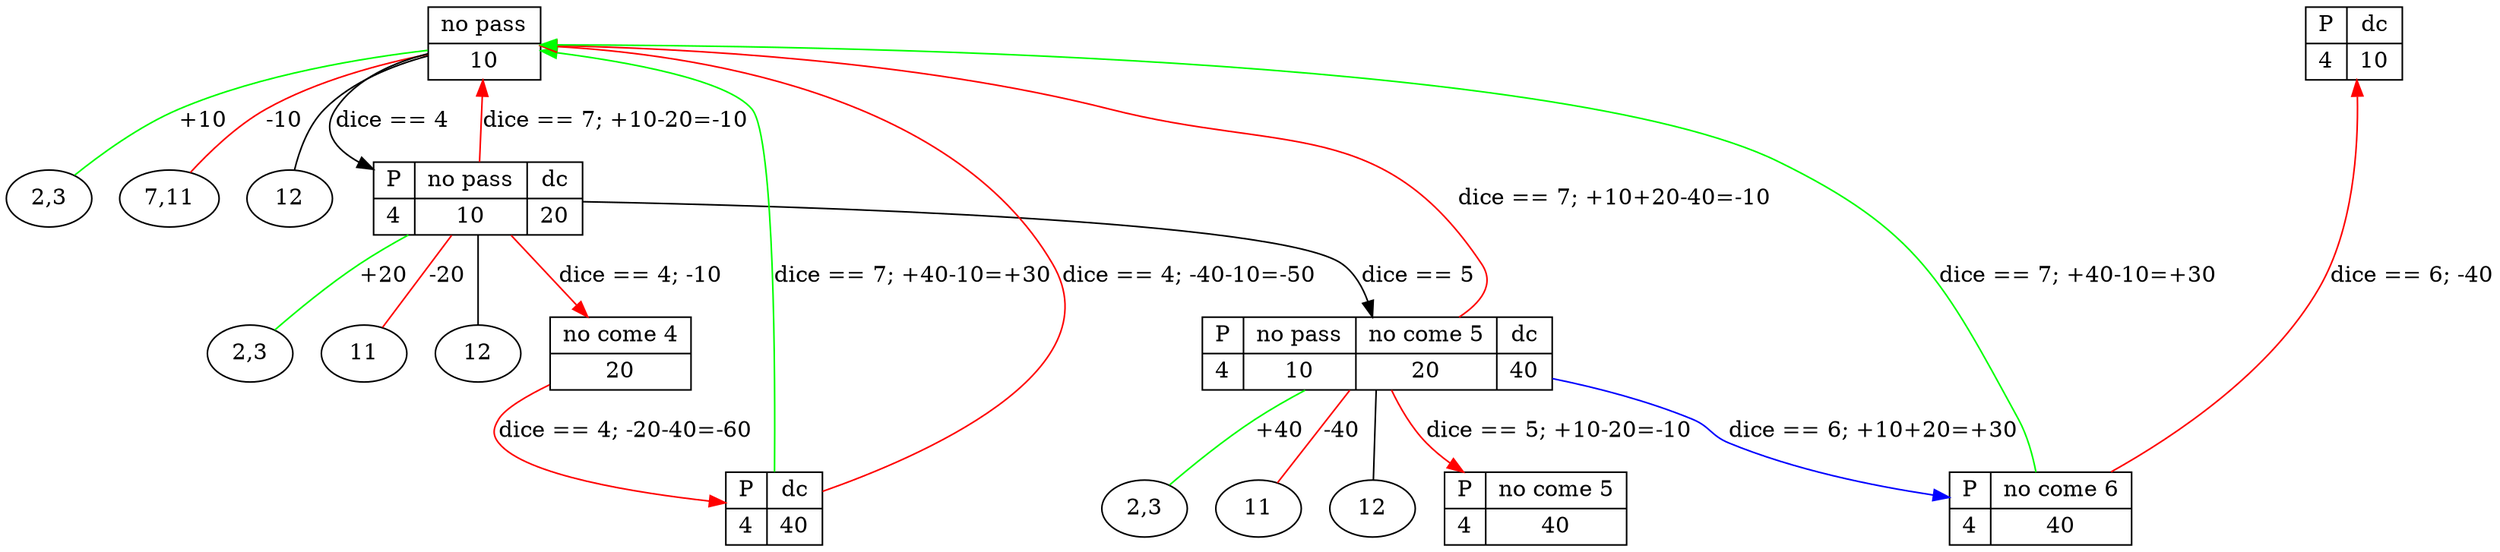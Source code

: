 digraph G {
    rankdir = TB;
    dice23 [rank = 0label="2,3"];
    dice711 [label="7,11"];
    dice12 [label="12"];

    dc20_dice23 [label="2,3"];
    dc20_dice11 [label="11"];
    dc20_dice12 [label="12"];

    dc40_dice23 [label="2,3"];
    dc40_dice11 [label="11"];
    dc40_dice12 [label="12"];

    {rank = same; dice23; dice711; dice12}
    start [label="{no pass|10}", shape=record];
    P4_dc [label="{P|4}|{dc|10}", shape=record];
    {rank = same; start; P4_dc}

    P4 [label="{P|4}|{no pass|10}|{dc|20}", shape=record];
    P44	[label="{no come 4|20}", shape=record];
    P444 [label="{P|4}|{dc|40}", shape=record];
    P45	[label="{P|4}|{no pass|10}|{no come 5|20}|{dc|40}", shape=record];
    P455 [label="{P|4}|{no come 5|40}", shape=record];
    P456 [label="{P|4}|{no come 6|40}", shape=record];

	start -> dice23 [label="+10", color=green, arrowhead="none"];
	start -> dice711 [label="-10", color=red, arrowhead="none"];
	start -> dice12 [arrowhead="none"];

	start -> P4	[label="dice == 4"];
	P4 -> P44	[label="dice == 4; -10", color=red];
	P4 -> P45	[label="dice == 5"];
	P4 -> dc20_dice23 [label="+20", color=green, arrowhead="none"];
	P4 -> dc20_dice11 [label="-20", color=red, arrowhead="none"];
	P4 -> dc20_dice12 [arrowhead="none"];

	P44 -> P444	[label="dice == 4; -20-40=-60", color=red];
	P444 -> start [label="dice == 7; +40-10=+30", color=green];
	P444 -> start [label="dice == 4; -40-10=-50", color=red];

	P45 -> P455	[label="dice == 5; +10-20=-10", color=red];
	P45 -> P456	[label="dice == 6; +10+20=+30", color=blue];
	P45 -> dc40_dice23 [label="+40", color=green, arrowhead="none"];
	P45 -> dc40_dice11 [label="-40", color=red, arrowhead="none"];
	P45 -> dc40_dice12 [arrowhead="none"];

	P4 -> start [label="dice == 7; +10-20=-10", color=red];
	P45 -> start [label="dice == 7; +10+20-40=-10", color=red];
	P456 -> start [label="dice == 7; +40-10=+30", color=green];
	P456 -> P4_dc [label="dice == 6; -40", color=red];
}
